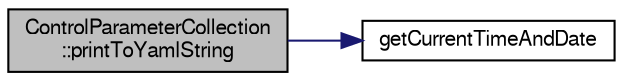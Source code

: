 digraph "ControlParameterCollection::printToYamlString"
{
  edge [fontname="FreeSans",fontsize="10",labelfontname="FreeSans",labelfontsize="10"];
  node [fontname="FreeSans",fontsize="10",shape=record];
  rankdir="LR";
  Node1 [label="ControlParameterCollection\l::printToYamlString",height=0.2,width=0.4,color="black", fillcolor="grey75", style="filled", fontcolor="black"];
  Node1 -> Node2 [color="midnightblue",fontsize="10",style="solid",fontname="FreeSans"];
  Node2 [label="getCurrentTimeAndDate",height=0.2,width=0.4,color="black", fillcolor="white", style="filled",URL="$de/df0/utilities_8h.html#a287878cb2b4807ea103f0bbea0b896bc"];
}
